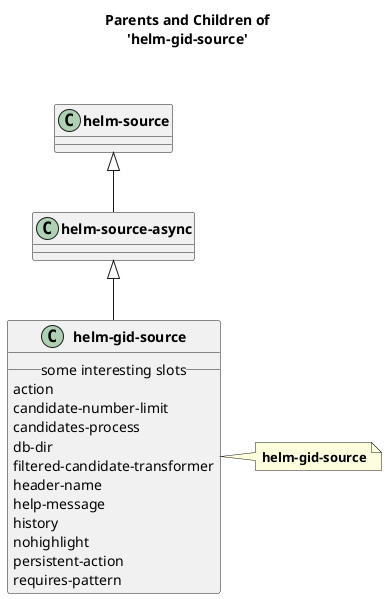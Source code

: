 @startuml
skinparam classFontStyle bold
skinparam captionFontStyle bold
title **Parents and Children of**\n**'helm-gid-source'**\n\n
"helm-source-async" <|-- "helm-gid-source"
class "helm-source-async"
"helm-source" <|-- "helm-source-async"
class "helm-source"
class "helm-gid-source" {
	__ some interesting slots __
	action
	candidate-number-limit
	candidates-process
	db-dir
	filtered-candidate-transformer
	header-name
	help-message
	history
	nohighlight
	persistent-action
	requires-pattern
}
note right of "helm-gid-source"
	**helm-gid-source**
end note
@enduml
